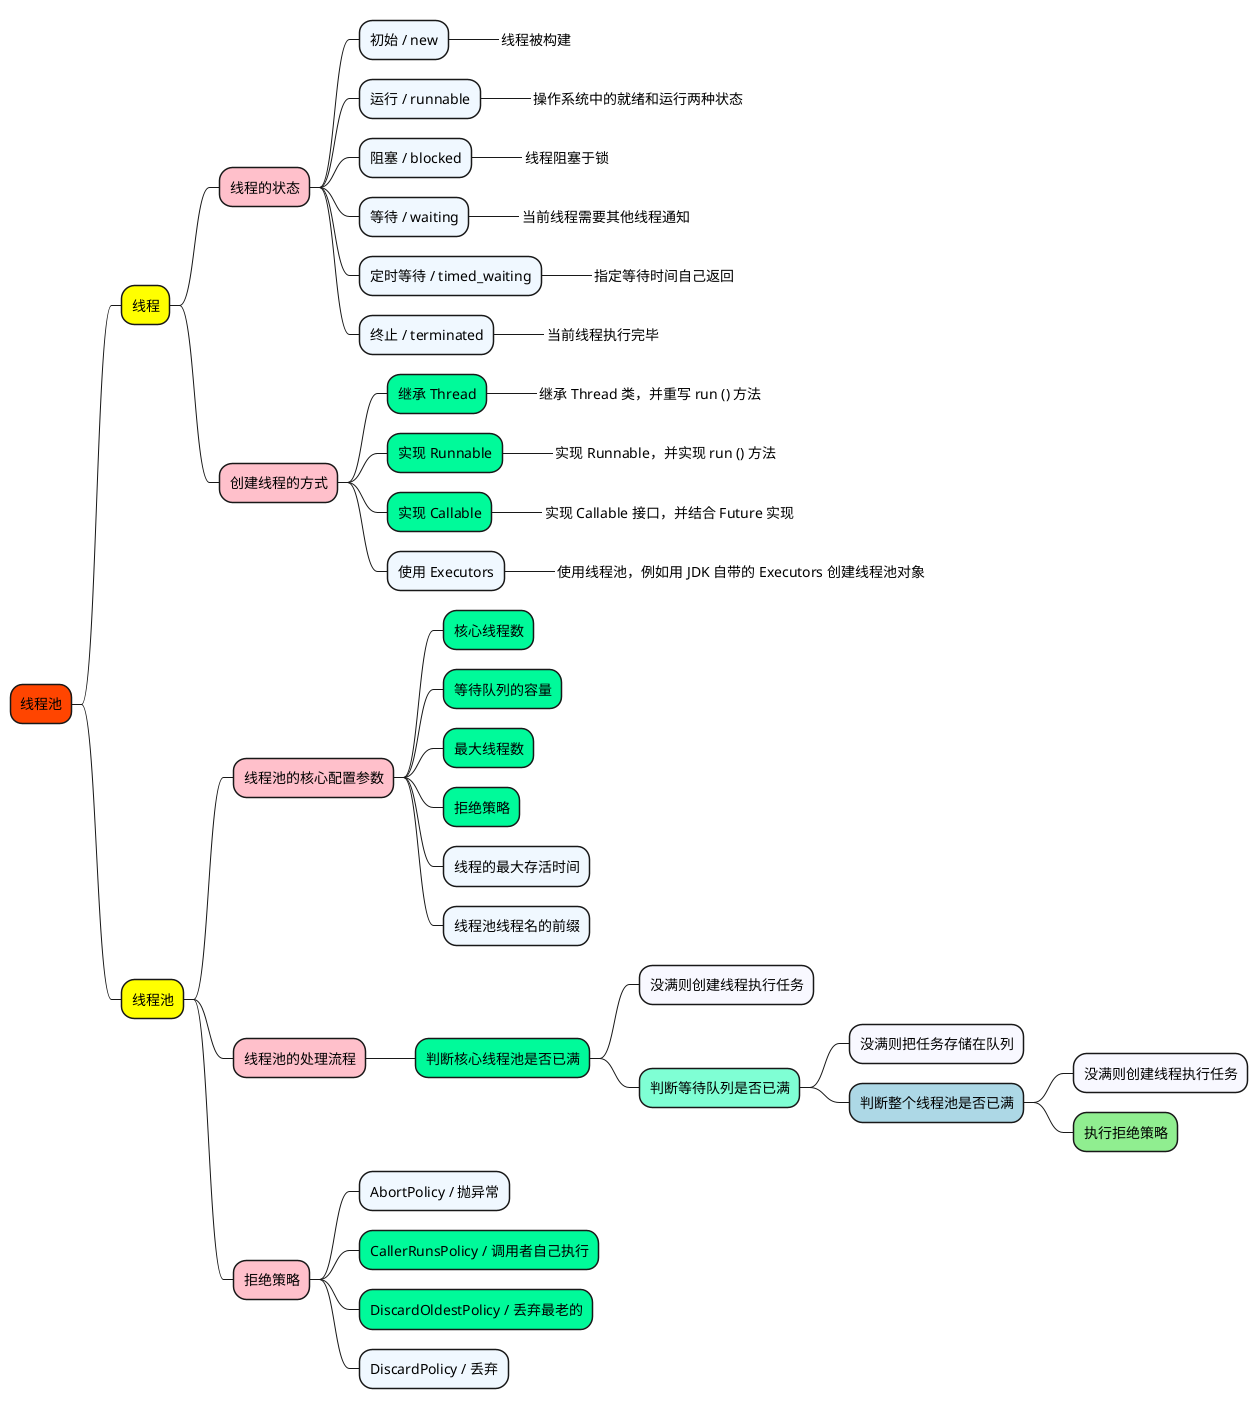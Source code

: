 @startmindmap

+[#OrangeRed] 线程池

++[#yellow] 线程

+++[#Pink] 线程的状态
++++[#AliceBlue] 初始 / new
+++++[#GhostWhite]_ 线程被构建
++++[#AliceBlue] 运行 / runnable
+++++[#GhostWhite]_ 操作系统中的就绪和运行两种状态
++++[#AliceBlue] 阻塞 / blocked
+++++[#GhostWhite]_ 线程阻塞于锁
++++[#AliceBlue] 等待 / waiting
+++++[#GhostWhite]_ 当前线程需要其他线程通知
++++[#AliceBlue] 定时等待 / timed_waiting
+++++[#GhostWhite]_ 指定等待时间自己返回
++++[#AliceBlue] 终止 / terminated
+++++[#GhostWhite]_ 当前线程执行完毕

+++[#Pink] 创建线程的方式
++++[#MediumSpringGreen] 继承 Thread
+++++[#GhostWhite]_ 继承 Thread 类，并重写 run () 方法
++++[#MediumSpringGreen] 实现 Runnable
+++++[#GhostWhite]_ 实现 Runnable，并实现 run () 方法
++++[#MediumSpringGreen] 实现 Callable
+++++[#GhostWhite]_ 实现 Callable 接口，并结合 Future 实现
++++[#AliceBlue] 使用 Executors
+++++[#GhostWhite]_ 使用线程池，例如用 JDK 自带的 Executors 创建线程池对象


++[#yellow] 线程池

+++[#Pink] 线程池的核心配置参数
++++[#MediumSpringGreen] 核心线程数
++++[#MediumSpringGreen] 等待队列的容量
++++[#MediumSpringGreen] 最大线程数
++++[#MediumSpringGreen] 拒绝策略
++++[#AliceBlue] 线程的最大存活时间
++++[#AliceBlue] 线程池线程名的前缀

+++[#Pink] 线程池的处理流程
++++[#MediumSpringGreen] 判断核心线程池是否已满
+++++[#GhostWhite] 没满则创建线程执行任务
+++++[#Aquamarine] 判断等待队列是否已满
++++++[#GhostWhite] 没满则把任务存储在队列
++++++[#LightBlue] 判断整个线程池是否已满
+++++++[#GhostWhite] 没满则创建线程执行任务
+++++++[#LightGreen] 执行拒绝策略

+++[#Pink] 拒绝策略
++++[#AliceBlue] AbortPolicy / 抛异常
++++[#MediumSpringGreen] CallerRunsPolicy / 调用者自己执行
++++[#MediumSpringGreen] DiscardOldestPolicy / 丢弃最老的
++++[#AliceBlue] DiscardPolicy / 丢弃


@endmindmap
